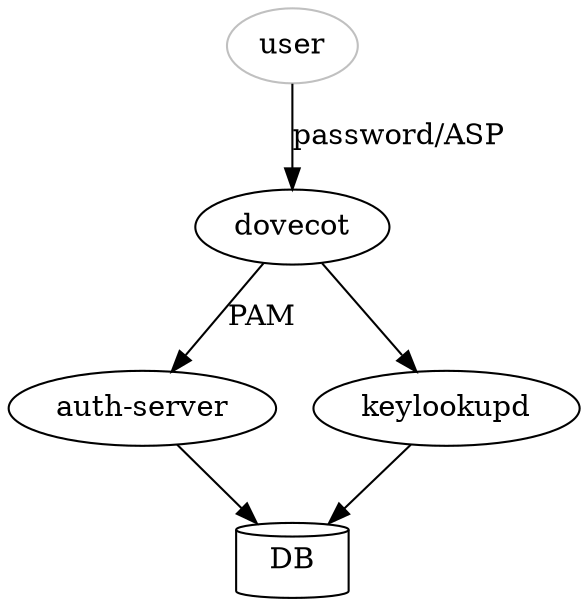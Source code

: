 digraph simple_no2fa {
  {
    rank=min
    user [color=gray]
  }

  {
    DB [shape=cylinder]
  }

  user -> dovecot [label="password/ASP"]
  dovecot -> "auth-server" [label=PAM]
  "auth-server" -> DB
  dovecot -> keylookupd
  keylookupd -> DB
}

